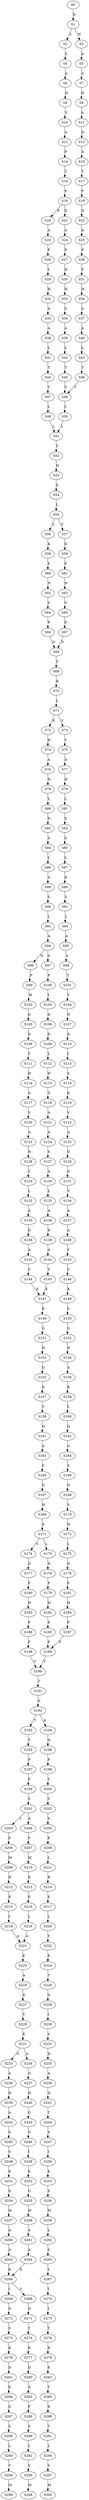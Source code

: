 strict digraph  {
	S0 -> S1 [ label = D ];
	S1 -> S2 [ label = L ];
	S1 -> S3 [ label = W ];
	S2 -> S4 [ label = S ];
	S3 -> S5 [ label = A ];
	S4 -> S6 [ label = A ];
	S5 -> S7 [ label = A ];
	S6 -> S8 [ label = H ];
	S7 -> S9 [ label = H ];
	S8 -> S10 [ label = V ];
	S9 -> S11 [ label = A ];
	S10 -> S12 [ label = A ];
	S11 -> S13 [ label = D ];
	S12 -> S14 [ label = P ];
	S13 -> S15 [ label = A ];
	S14 -> S16 [ label = T ];
	S15 -> S17 [ label = T ];
	S16 -> S18 [ label = F ];
	S17 -> S19 [ label = F ];
	S18 -> S20 [ label = E ];
	S18 -> S21 [ label = D ];
	S19 -> S22 [ label = D ];
	S20 -> S23 [ label = A ];
	S21 -> S24 [ label = A ];
	S22 -> S25 [ label = A ];
	S23 -> S26 [ label = P ];
	S24 -> S27 [ label = P ];
	S25 -> S28 [ label = P ];
	S26 -> S29 [ label = L ];
	S27 -> S30 [ label = H ];
	S28 -> S31 [ label = F ];
	S29 -> S32 [ label = H ];
	S30 -> S33 [ label = H ];
	S31 -> S34 [ label = H ];
	S32 -> S35 [ label = A ];
	S33 -> S36 [ label = S ];
	S34 -> S37 [ label = S ];
	S35 -> S38 [ label = A ];
	S36 -> S39 [ label = A ];
	S37 -> S40 [ label = A ];
	S38 -> S41 [ label = L ];
	S39 -> S42 [ label = L ];
	S40 -> S43 [ label = L ];
	S41 -> S44 [ label = T ];
	S42 -> S45 [ label = T ];
	S43 -> S46 [ label = T ];
	S44 -> S47 [ label = V ];
	S45 -> S48 [ label = V ];
	S46 -> S48 [ label = V ];
	S47 -> S49 [ label = L ];
	S48 -> S50 [ label = L ];
	S49 -> S51 [ label = L ];
	S50 -> S51 [ label = L ];
	S51 -> S52 [ label = C ];
	S52 -> S53 [ label = H ];
	S53 -> S54 [ label = S ];
	S54 -> S55 [ label = L ];
	S55 -> S56 [ label = L ];
	S55 -> S57 [ label = F ];
	S56 -> S58 [ label = K ];
	S57 -> S59 [ label = K ];
	S58 -> S60 [ label = F ];
	S59 -> S61 [ label = F ];
	S60 -> S62 [ label = N ];
	S61 -> S63 [ label = N ];
	S62 -> S64 [ label = V ];
	S63 -> S65 [ label = V ];
	S64 -> S66 [ label = P ];
	S65 -> S67 [ label = P ];
	S66 -> S68 [ label = D ];
	S67 -> S68 [ label = D ];
	S68 -> S69 [ label = V ];
	S69 -> S70 [ label = R ];
	S70 -> S71 [ label = L ];
	S71 -> S72 [ label = K ];
	S71 -> S73 [ label = V ];
	S72 -> S74 [ label = H ];
	S73 -> S75 [ label = Y ];
	S74 -> S76 [ label = A ];
	S75 -> S77 [ label = A ];
	S76 -> S78 [ label = H ];
	S77 -> S79 [ label = H ];
	S78 -> S80 [ label = L ];
	S79 -> S81 [ label = L ];
	S80 -> S82 [ label = D ];
	S81 -> S83 [ label = E ];
	S82 -> S84 [ label = S ];
	S83 -> S85 [ label = S ];
	S84 -> S86 [ label = L ];
	S85 -> S87 [ label = L ];
	S86 -> S88 [ label = A ];
	S87 -> S89 [ label = K ];
	S88 -> S90 [ label = S ];
	S89 -> S91 [ label = S ];
	S90 -> S92 [ label = L ];
	S91 -> S93 [ label = L ];
	S92 -> S94 [ label = A ];
	S93 -> S95 [ label = A ];
	S94 -> S96 [ label = N ];
	S94 -> S97 [ label = G ];
	S95 -> S98 [ label = S ];
	S96 -> S99 [ label = P ];
	S97 -> S100 [ label = P ];
	S98 -> S101 [ label = T ];
	S99 -> S102 [ label = M ];
	S100 -> S103 [ label = L ];
	S101 -> S104 [ label = V ];
	S102 -> S105 [ label = D ];
	S103 -> S106 [ label = D ];
	S104 -> S107 [ label = N ];
	S105 -> S108 [ label = D ];
	S106 -> S109 [ label = D ];
	S107 -> S110 [ label = D ];
	S108 -> S111 [ label = V ];
	S109 -> S112 [ label = L ];
	S110 -> S113 [ label = I ];
	S111 -> S114 [ label = H ];
	S112 -> S115 [ label = H ];
	S113 -> S116 [ label = S ];
	S114 -> S117 [ label = A ];
	S115 -> S118 [ label = G ];
	S116 -> S119 [ label = K ];
	S117 -> S120 [ label = V ];
	S118 -> S121 [ label = A ];
	S119 -> S122 [ label = V ];
	S120 -> S123 [ label = A ];
	S121 -> S124 [ label = A ];
	S122 -> S125 [ label = A ];
	S123 -> S126 [ label = N ];
	S124 -> S127 [ label = S ];
	S125 -> S128 [ label = D ];
	S126 -> S129 [ label = T ];
	S127 -> S130 [ label = A ];
	S128 -> S131 [ label = G ];
	S129 -> S132 [ label = L ];
	S130 -> S133 [ label = L ];
	S131 -> S134 [ label = V ];
	S132 -> S135 [ label = A ];
	S133 -> S136 [ label = A ];
	S134 -> S137 [ label = A ];
	S135 -> S138 [ label = D ];
	S136 -> S139 [ label = D ];
	S137 -> S140 [ label = A ];
	S138 -> S141 [ label = A ];
	S139 -> S142 [ label = A ];
	S140 -> S143 [ label = V ];
	S141 -> S144 [ label = V ];
	S142 -> S145 [ label = V ];
	S143 -> S146 [ label = V ];
	S144 -> S147 [ label = K ];
	S145 -> S147 [ label = K ];
	S146 -> S148 [ label = K ];
	S147 -> S149 [ label = K ];
	S148 -> S150 [ label = S ];
	S149 -> S151 [ label = G ];
	S150 -> S152 [ label = G ];
	S151 -> S153 [ label = H ];
	S152 -> S154 [ label = H ];
	S153 -> S155 [ label = G ];
	S154 -> S156 [ label = A ];
	S155 -> S157 [ label = K ];
	S156 -> S158 [ label = R ];
	S157 -> S159 [ label = V ];
	S158 -> S160 [ label = L ];
	S159 -> S161 [ label = Q ];
	S160 -> S162 [ label = Q ];
	S161 -> S163 [ label = A ];
	S162 -> S164 [ label = A ];
	S163 -> S165 [ label = S ];
	S164 -> S166 [ label = S ];
	S165 -> S167 [ label = G ];
	S166 -> S168 [ label = G ];
	S167 -> S169 [ label = H ];
	S168 -> S170 [ label = S ];
	S169 -> S171 [ label = S ];
	S170 -> S172 [ label = H ];
	S171 -> S173 [ label = L ];
	S171 -> S174 [ label = V ];
	S172 -> S175 [ label = L ];
	S173 -> S176 [ label = D ];
	S174 -> S177 [ label = D ];
	S175 -> S178 [ label = D ];
	S176 -> S179 [ label = F ];
	S177 -> S180 [ label = F ];
	S178 -> S181 [ label = F ];
	S179 -> S182 [ label = H ];
	S180 -> S183 [ label = H ];
	S181 -> S184 [ label = H ];
	S182 -> S185 [ label = P ];
	S183 -> S186 [ label = P ];
	S184 -> S187 [ label = P ];
	S185 -> S188 [ label = F ];
	S186 -> S189 [ label = F ];
	S187 -> S188 [ label = F ];
	S188 -> S190 [ label = Y ];
	S189 -> S190 [ label = Y ];
	S190 -> S191 [ label = T ];
	S191 -> S192 [ label = K ];
	S192 -> S193 [ label = T ];
	S192 -> S194 [ label = A ];
	S193 -> S195 [ label = T ];
	S194 -> S196 [ label = Q ];
	S195 -> S197 [ label = P ];
	S196 -> S198 [ label = P ];
	S197 -> S199 [ label = F ];
	S198 -> S200 [ label = Y ];
	S199 -> S201 [ label = S ];
	S200 -> S202 [ label = C ];
	S201 -> S203 [ label = L ];
	S201 -> S204 [ label = A ];
	S202 -> S205 [ label = S ];
	S203 -> S206 [ label = F ];
	S204 -> S207 [ label = F ];
	S205 -> S208 [ label = F ];
	S206 -> S209 [ label = M ];
	S207 -> S210 [ label = M ];
	S208 -> S211 [ label = L ];
	S209 -> S212 [ label = R ];
	S210 -> S213 [ label = R ];
	S211 -> S214 [ label = R ];
	S212 -> S215 [ label = E ];
	S213 -> S216 [ label = E ];
	S214 -> S217 [ label = E ];
	S215 -> S218 [ label = L ];
	S216 -> S219 [ label = L ];
	S217 -> S220 [ label = L ];
	S218 -> S221 [ label = A ];
	S219 -> S221 [ label = A ];
	S220 -> S222 [ label = T ];
	S221 -> S223 [ label = E ];
	S222 -> S224 [ label = E ];
	S223 -> S225 [ label = A ];
	S224 -> S226 [ label = T ];
	S225 -> S227 [ label = G ];
	S226 -> S228 [ label = G ];
	S227 -> S229 [ label = Y ];
	S228 -> S230 [ label = I ];
	S229 -> S231 [ label = E ];
	S230 -> S232 [ label = V ];
	S231 -> S233 [ label = G ];
	S231 -> S234 [ label = A ];
	S232 -> S235 [ label = D ];
	S233 -> S236 [ label = A ];
	S234 -> S237 [ label = G ];
	S235 -> S238 [ label = A ];
	S236 -> S239 [ label = H ];
	S237 -> S240 [ label = H ];
	S238 -> S241 [ label = Q ];
	S239 -> S242 [ label = A ];
	S240 -> S243 [ label = G ];
	S241 -> S244 [ label = T ];
	S242 -> S245 [ label = G ];
	S243 -> S246 [ label = G ];
	S244 -> S247 [ label = S ];
	S245 -> S248 [ label = V ];
	S246 -> S249 [ label = I ];
	S247 -> S250 [ label = I ];
	S248 -> S251 [ label = K ];
	S249 -> S252 [ label = K ];
	S250 -> S253 [ label = K ];
	S251 -> S254 [ label = G ];
	S252 -> S255 [ label = G ];
	S253 -> S256 [ label = S ];
	S254 -> S257 [ label = W ];
	S255 -> S258 [ label = W ];
	S256 -> S259 [ label = W ];
	S257 -> S260 [ label = A ];
	S258 -> S261 [ label = A ];
	S259 -> S262 [ label = L ];
	S260 -> S263 [ label = A ];
	S261 -> S264 [ label = A ];
	S262 -> S265 [ label = S ];
	S263 -> S266 [ label = K ];
	S264 -> S266 [ label = K ];
	S265 -> S267 [ label = L ];
	S266 -> S268 [ label = V ];
	S266 -> S269 [ label = I ];
	S267 -> S270 [ label = I ];
	S268 -> S271 [ label = N ];
	S269 -> S272 [ label = N ];
	S270 -> S273 [ label = I ];
	S271 -> S274 [ label = T ];
	S272 -> S275 [ label = S ];
	S273 -> S276 [ label = T ];
	S274 -> S277 [ label = K ];
	S275 -> S278 [ label = K ];
	S276 -> S279 [ label = R ];
	S277 -> S280 [ label = D ];
	S278 -> S281 [ label = D ];
	S279 -> S282 [ label = E ];
	S280 -> S283 [ label = A ];
	S281 -> S284 [ label = E ];
	S282 -> S285 [ label = T ];
	S283 -> S286 [ label = P ];
	S284 -> S287 [ label = G ];
	S285 -> S288 [ label = R ];
	S286 -> S289 [ label = S ];
	S287 -> S290 [ label = S ];
	S288 -> S291 [ label = T ];
	S289 -> S292 [ label = L ];
	S290 -> S293 [ label = L ];
	S291 -> S294 [ label = L ];
	S292 -> S295 [ label = V ];
	S293 -> S296 [ label = V ];
	S294 -> S297 [ label = S ];
	S295 -> S298 [ label = M ];
	S296 -> S299 [ label = M ];
	S297 -> S300 [ label = M ];
}
